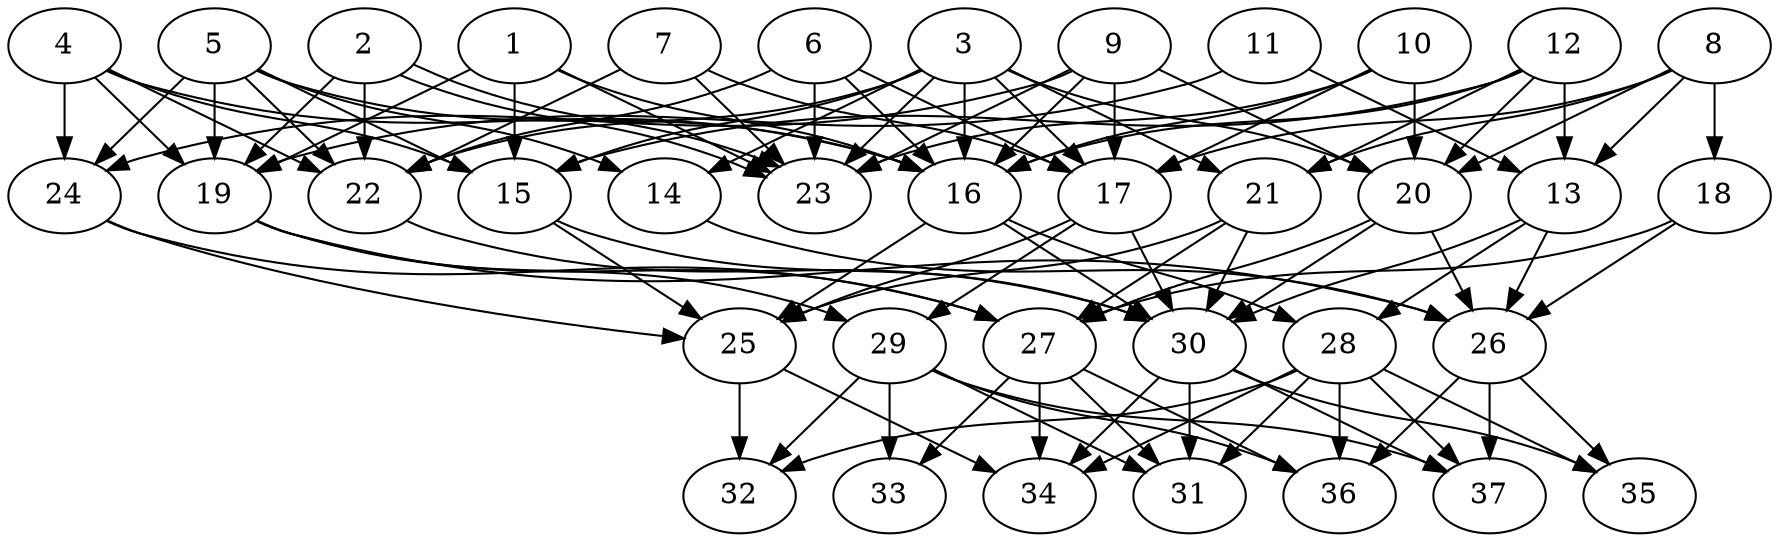 // DAG (tier=3-complex, mode=data, n=37, ccr=0.516, fat=0.727, density=0.647, regular=0.287, jump=0.240, mindata=4194304, maxdata=33554432)
// DAG automatically generated by daggen at Sun Aug 24 16:33:35 2025
// /home/ermia/Project/Environments/daggen/bin/daggen --dot --ccr 0.516 --fat 0.727 --regular 0.287 --density 0.647 --jump 0.240 --mindata 4194304 --maxdata 33554432 -n 37 
digraph G {
  1 [size="11716138456651399168000", alpha="0.16", expect_size="5858069228325699584000"]
  1 -> 15 [size ="4126795838259200"]
  1 -> 16 [size ="4126795838259200"]
  1 -> 19 [size ="4126795838259200"]
  1 -> 23 [size ="4126795838259200"]
  2 [size="41647572788413600", alpha="0.00", expect_size="20823786394206800"]
  2 -> 19 [size ="747539057868800"]
  2 -> 22 [size ="747539057868800"]
  2 -> 23 [size ="747539057868800"]
  2 -> 23 [size ="747539057868800"]
  3 [size="96691787274470128", alpha="0.04", expect_size="48345893637235064"]
  3 -> 14 [size ="7728463213494272"]
  3 -> 15 [size ="7728463213494272"]
  3 -> 16 [size ="7728463213494272"]
  3 -> 17 [size ="7728463213494272"]
  3 -> 20 [size ="7728463213494272"]
  3 -> 21 [size ="7728463213494272"]
  3 -> 22 [size ="7728463213494272"]
  3 -> 23 [size ="7728463213494272"]
  4 [size="2129473216597617664", alpha="0.12", expect_size="1064736608298808832"]
  4 -> 15 [size ="2154468640555008"]
  4 -> 16 [size ="2154468640555008"]
  4 -> 19 [size ="2154468640555008"]
  4 -> 22 [size ="2154468640555008"]
  4 -> 24 [size ="2154468640555008"]
  5 [size="2222918497277290496", alpha="0.16", expect_size="1111459248638645248"]
  5 -> 14 [size ="2321880870551552"]
  5 -> 15 [size ="2321880870551552"]
  5 -> 16 [size ="2321880870551552"]
  5 -> 19 [size ="2321880870551552"]
  5 -> 22 [size ="2321880870551552"]
  5 -> 24 [size ="2321880870551552"]
  6 [size="1787618326437945147392", alpha="0.14", expect_size="893809163218972573696"]
  6 -> 16 [size ="1178346960453632"]
  6 -> 17 [size ="1178346960453632"]
  6 -> 22 [size ="1178346960453632"]
  6 -> 23 [size ="1178346960453632"]
  7 [size="77132950334269816832", alpha="0.10", expect_size="38566475167134908416"]
  7 -> 17 [size ="144960590446592"]
  7 -> 22 [size ="144960590446592"]
  7 -> 23 [size ="144960590446592"]
  8 [size="241735723612931360", alpha="0.07", expect_size="120867861806465680"]
  8 -> 13 [size ="5183490031091712"]
  8 -> 17 [size ="5183490031091712"]
  8 -> 18 [size ="5183490031091712"]
  8 -> 20 [size ="5183490031091712"]
  8 -> 21 [size ="5183490031091712"]
  9 [size="160862462018827936", alpha="0.04", expect_size="80431231009413968"]
  9 -> 16 [size ="164774272827392"]
  9 -> 17 [size ="164774272827392"]
  9 -> 20 [size ="164774272827392"]
  9 -> 23 [size ="164774272827392"]
  9 -> 24 [size ="164774272827392"]
  10 [size="743732892384475264", alpha="0.00", expect_size="371866446192237632"]
  10 -> 16 [size ="417881560973312"]
  10 -> 17 [size ="417881560973312"]
  10 -> 20 [size ="417881560973312"]
  10 -> 23 [size ="417881560973312"]
  11 [size="11916945783471770435584", alpha="0.01", expect_size="5958472891735885217792"]
  11 -> 13 [size ="4173815965810688"]
  11 -> 19 [size ="4173815965810688"]
  12 [size="1068889095439646464", alpha="0.11", expect_size="534444547719823232"]
  12 -> 13 [size ="471104527269888"]
  12 -> 15 [size ="471104527269888"]
  12 -> 16 [size ="471104527269888"]
  12 -> 20 [size ="471104527269888"]
  12 -> 21 [size ="471104527269888"]
  13 [size="33567133161048183406592", alpha="0.05", expect_size="16783566580524091703296"]
  13 -> 26 [size ="8324653286162432"]
  13 -> 28 [size ="8324653286162432"]
  13 -> 30 [size ="8324653286162432"]
  14 [size="8605587346193168384", alpha="0.13", expect_size="4302793673096584192"]
  14 -> 26 [size ="4167830392012800"]
  15 [size="11753664251036819456", alpha="0.12", expect_size="5876832125518409728"]
  15 -> 25 [size ="6912501862105088"]
  15 -> 30 [size ="6912501862105088"]
  16 [size="696147209405595648000", alpha="0.03", expect_size="348073604702797824000"]
  16 -> 25 [size ="628382446387200"]
  16 -> 28 [size ="628382446387200"]
  16 -> 30 [size ="628382446387200"]
  17 [size="502190489795832000", alpha="0.06", expect_size="251095244897916000"]
  17 -> 25 [size ="807286918348800"]
  17 -> 29 [size ="807286918348800"]
  17 -> 30 [size ="807286918348800"]
  18 [size="174862672258459392", alpha="0.06", expect_size="87431336129229696"]
  18 -> 26 [size ="4340483958505472"]
  18 -> 27 [size ="4340483958505472"]
  19 [size="5817952286168009670656", alpha="0.12", expect_size="2908976143084004835328"]
  19 -> 26 [size ="2587836041658368"]
  19 -> 27 [size ="2587836041658368"]
  19 -> 29 [size ="2587836041658368"]
  20 [size="3847538891082200064", alpha="0.05", expect_size="1923769445541100032"]
  20 -> 26 [size ="1312608116277248"]
  20 -> 27 [size ="1312608116277248"]
  20 -> 30 [size ="1312608116277248"]
  21 [size="23594234830007828", alpha="0.16", expect_size="11797117415003914"]
  21 -> 25 [size ="648433224384512"]
  21 -> 27 [size ="648433224384512"]
  21 -> 30 [size ="648433224384512"]
  22 [size="14940378548341024", alpha="0.20", expect_size="7470189274170512"]
  22 -> 30 [size ="469973650636800"]
  23 [size="28201061768495104000000", alpha="0.01", expect_size="14100530884247552000000"]
  24 [size="7107372861984943898624", alpha="0.14", expect_size="3553686430992471949312"]
  24 -> 25 [size ="2957304563499008"]
  24 -> 27 [size ="2957304563499008"]
  25 [size="7478286481936032768", alpha="0.05", expect_size="3739143240968016384"]
  25 -> 32 [size ="3726908244099072"]
  25 -> 34 [size ="3726908244099072"]
  26 [size="831407929790001152", alpha="0.13", expect_size="415703964895000576"]
  26 -> 35 [size ="670747760525312"]
  26 -> 36 [size ="670747760525312"]
  26 -> 37 [size ="670747760525312"]
  27 [size="20489882738398449664", alpha="0.04", expect_size="10244941369199224832"]
  27 -> 31 [size ="7303155981221888"]
  27 -> 33 [size ="7303155981221888"]
  27 -> 34 [size ="7303155981221888"]
  27 -> 36 [size ="7303155981221888"]
  28 [size="9325438567253817344", alpha="0.20", expect_size="4662719283626908672"]
  28 -> 31 [size ="6538204589064192"]
  28 -> 32 [size ="6538204589064192"]
  28 -> 34 [size ="6538204589064192"]
  28 -> 35 [size ="6538204589064192"]
  28 -> 36 [size ="6538204589064192"]
  28 -> 37 [size ="6538204589064192"]
  29 [size="26939565147160576000000", alpha="0.20", expect_size="13469782573580288000000"]
  29 -> 31 [size ="7189252014080000"]
  29 -> 32 [size ="7189252014080000"]
  29 -> 33 [size ="7189252014080000"]
  29 -> 36 [size ="7189252014080000"]
  29 -> 37 [size ="7189252014080000"]
  30 [size="2666541200414198464512", alpha="0.04", expect_size="1333270600207099232256"]
  30 -> 31 [size ="1538351286976512"]
  30 -> 34 [size ="1538351286976512"]
  30 -> 35 [size ="1538351286976512"]
  30 -> 37 [size ="1538351286976512"]
  31 [size="11260922029568681984", alpha="0.06", expect_size="5630461014784340992"]
  32 [size="127099647561826304000", alpha="0.12", expect_size="63549823780913152000"]
  33 [size="3682777782458989", alpha="0.05", expect_size="1841388891229494"]
  34 [size="2540128442099418624", alpha="0.05", expect_size="1270064221049709312"]
  35 [size="784231780332844160", alpha="0.02", expect_size="392115890166422080"]
  36 [size="6679068584844778799104", alpha="0.08", expect_size="3339534292422389399552"]
  37 [size="15985255946345467904", alpha="0.02", expect_size="7992627973172733952"]
}